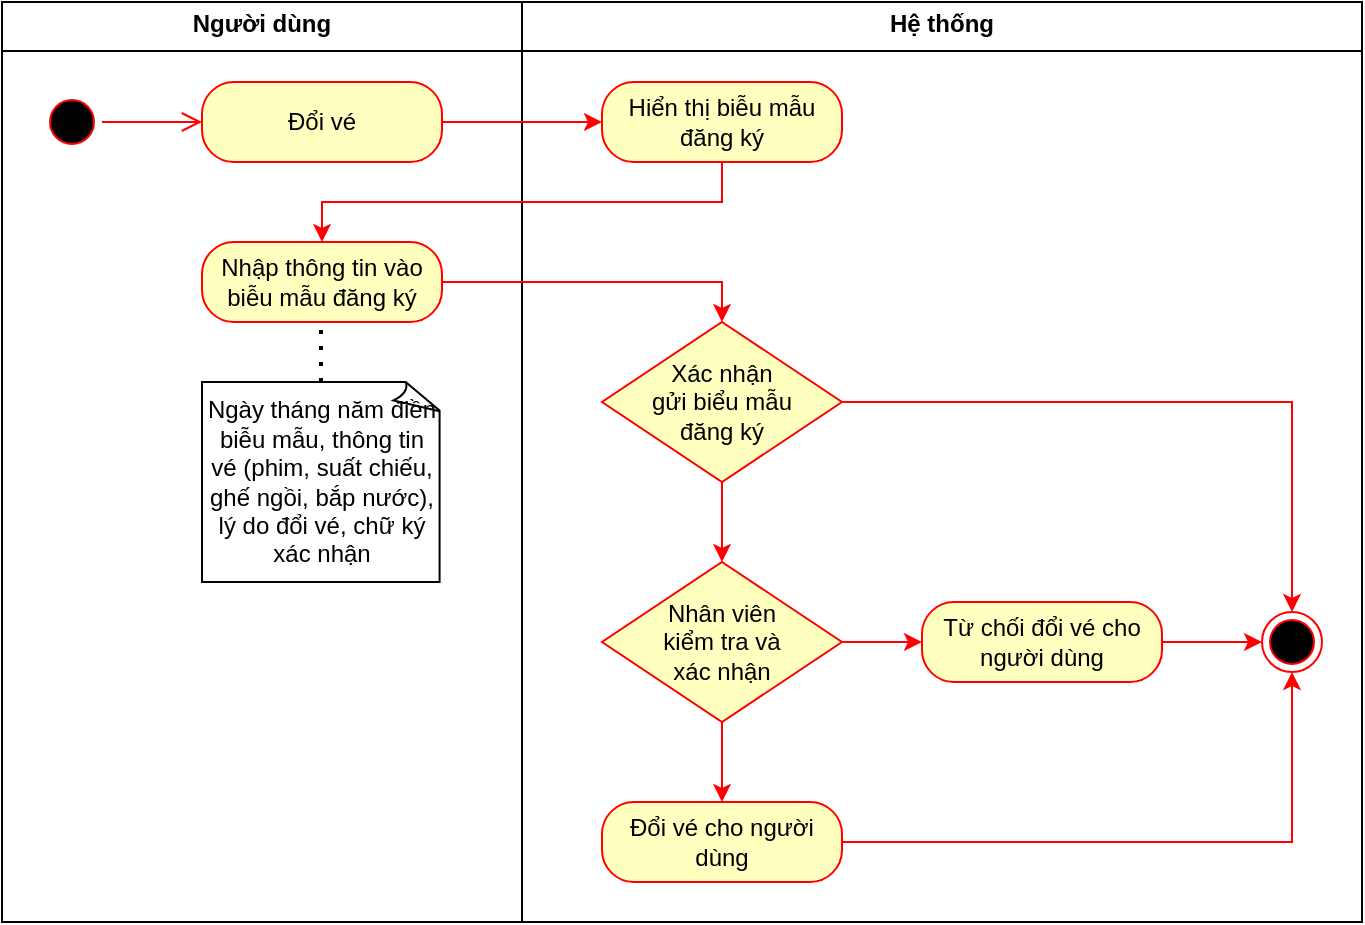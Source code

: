 <mxfile version="26.0.10">
  <diagram name="Page-1" id="uiius2fulf8UiYAYb011">
    <mxGraphModel dx="1148" dy="492" grid="1" gridSize="10" guides="1" tooltips="1" connect="1" arrows="1" fold="1" page="1" pageScale="1" pageWidth="850" pageHeight="1100" math="0" shadow="0">
      <root>
        <mxCell id="0" />
        <mxCell id="1" parent="0" />
        <mxCell id="Yent-5lCWsYAWz7rNnYV-29" value="&lt;p style=&quot;margin:0px;margin-top:4px;text-align:center;&quot;&gt;&lt;b&gt;Hệ thống&lt;/b&gt;&lt;/p&gt;&lt;hr size=&quot;1&quot; style=&quot;border-style:solid;&quot;&gt;&lt;div style=&quot;height:2px;&quot;&gt;&lt;/div&gt;" style="verticalAlign=top;align=left;overflow=fill;html=1;whiteSpace=wrap;" vertex="1" parent="1">
          <mxGeometry x="260" width="420" height="460" as="geometry" />
        </mxCell>
        <mxCell id="Yent-5lCWsYAWz7rNnYV-28" value="&lt;p style=&quot;margin:0px;margin-top:4px;text-align:center;&quot;&gt;&lt;b&gt;Người dùng&lt;/b&gt;&lt;/p&gt;&lt;hr size=&quot;1&quot; style=&quot;border-style:solid;&quot;&gt;&lt;div style=&quot;height:2px;&quot;&gt;&lt;/div&gt;" style="verticalAlign=top;align=left;overflow=fill;html=1;whiteSpace=wrap;" vertex="1" parent="1">
          <mxGeometry width="260" height="460" as="geometry" />
        </mxCell>
        <mxCell id="_DAM1CW8JAQ_HBD84cdw-2" value="" style="ellipse;html=1;shape=startState;fillColor=#000000;strokeColor=#FF0000;" parent="1" vertex="1">
          <mxGeometry x="20" y="45" width="30" height="30" as="geometry" />
        </mxCell>
        <mxCell id="_DAM1CW8JAQ_HBD84cdw-3" value="" style="edgeStyle=orthogonalEdgeStyle;html=1;verticalAlign=bottom;endArrow=open;endSize=8;strokeColor=#FF0000;rounded=0;entryX=0;entryY=0.5;entryDx=0;entryDy=0;" parent="1" source="_DAM1CW8JAQ_HBD84cdw-2" target="_DAM1CW8JAQ_HBD84cdw-5" edge="1">
          <mxGeometry relative="1" as="geometry">
            <mxPoint x="35" y="130" as="targetPoint" />
          </mxGeometry>
        </mxCell>
        <mxCell id="Yent-5lCWsYAWz7rNnYV-2" value="" style="edgeStyle=orthogonalEdgeStyle;rounded=0;orthogonalLoop=1;jettySize=auto;html=1;strokeColor=#FF0000;" edge="1" parent="1" source="_DAM1CW8JAQ_HBD84cdw-5" target="Yent-5lCWsYAWz7rNnYV-1">
          <mxGeometry relative="1" as="geometry" />
        </mxCell>
        <mxCell id="_DAM1CW8JAQ_HBD84cdw-5" value="Đổi vé" style="rounded=1;whiteSpace=wrap;html=1;arcSize=40;fontColor=#000000;fillColor=#ffffc0;strokeColor=#FF0000;" parent="1" vertex="1">
          <mxGeometry x="100" y="40" width="120" height="40" as="geometry" />
        </mxCell>
        <mxCell id="Yent-5lCWsYAWz7rNnYV-11" style="edgeStyle=orthogonalEdgeStyle;rounded=0;orthogonalLoop=1;jettySize=auto;html=1;entryX=0.5;entryY=0;entryDx=0;entryDy=0;strokeColor=#FF0000;" edge="1" parent="1" source="Yent-5lCWsYAWz7rNnYV-1" target="Yent-5lCWsYAWz7rNnYV-3">
          <mxGeometry relative="1" as="geometry">
            <mxPoint x="320" y="120" as="targetPoint" />
            <Array as="points">
              <mxPoint x="360" y="100" />
              <mxPoint x="160" y="100" />
            </Array>
          </mxGeometry>
        </mxCell>
        <mxCell id="Yent-5lCWsYAWz7rNnYV-1" value="Hiển thị biễu mẫu đăng ký" style="rounded=1;whiteSpace=wrap;html=1;arcSize=40;fontColor=#000000;fillColor=#ffffc0;strokeColor=#FF0000;" vertex="1" parent="1">
          <mxGeometry x="300" y="40" width="120" height="40" as="geometry" />
        </mxCell>
        <mxCell id="Yent-5lCWsYAWz7rNnYV-14" style="edgeStyle=orthogonalEdgeStyle;rounded=0;orthogonalLoop=1;jettySize=auto;html=1;entryX=0.5;entryY=0;entryDx=0;entryDy=0;strokeColor=#FF0000;" edge="1" parent="1" source="Yent-5lCWsYAWz7rNnYV-3" target="Yent-5lCWsYAWz7rNnYV-13">
          <mxGeometry relative="1" as="geometry" />
        </mxCell>
        <mxCell id="Yent-5lCWsYAWz7rNnYV-3" value="Nhập thông tin vào biễu mẫu đăng ký" style="rounded=1;whiteSpace=wrap;html=1;arcSize=40;fontColor=#000000;fillColor=#ffffc0;strokeColor=#FF0000;" vertex="1" parent="1">
          <mxGeometry x="100" y="120" width="120" height="40" as="geometry" />
        </mxCell>
        <mxCell id="Yent-5lCWsYAWz7rNnYV-4" value="Ngày tháng năm điền biễu mẫu, thông tin vé (phim, suất chiếu, ghế ngồi, bắp nước), lý do đổi vé, chữ ký xác nhận" style="whiteSpace=wrap;html=1;shape=mxgraph.basic.document;strokeColor=#000000;" vertex="1" parent="1">
          <mxGeometry x="100" y="190" width="120" height="100" as="geometry" />
        </mxCell>
        <mxCell id="Yent-5lCWsYAWz7rNnYV-6" value="" style="endArrow=none;dashed=1;html=1;dashPattern=1 3;strokeWidth=2;rounded=0;strokeColor=#000000;" edge="1" parent="1">
          <mxGeometry width="50" height="50" relative="1" as="geometry">
            <mxPoint x="159.5" y="190" as="sourcePoint" />
            <mxPoint x="159.5" y="160" as="targetPoint" />
          </mxGeometry>
        </mxCell>
        <mxCell id="Yent-5lCWsYAWz7rNnYV-17" value="" style="edgeStyle=orthogonalEdgeStyle;rounded=0;orthogonalLoop=1;jettySize=auto;html=1;strokeColor=#FF0000;" edge="1" parent="1" source="Yent-5lCWsYAWz7rNnYV-13" target="Yent-5lCWsYAWz7rNnYV-16">
          <mxGeometry relative="1" as="geometry" />
        </mxCell>
        <mxCell id="Yent-5lCWsYAWz7rNnYV-25" value="" style="edgeStyle=orthogonalEdgeStyle;rounded=0;orthogonalLoop=1;jettySize=auto;html=1;strokeColor=#FF0000;" edge="1" parent="1" source="Yent-5lCWsYAWz7rNnYV-13" target="Yent-5lCWsYAWz7rNnYV-23">
          <mxGeometry relative="1" as="geometry" />
        </mxCell>
        <mxCell id="Yent-5lCWsYAWz7rNnYV-13" value="Xác nhận&lt;br&gt;gửi biểu mẫu&lt;br&gt;đăng ký" style="rhombus;whiteSpace=wrap;html=1;fontColor=#000000;fillColor=#ffffc0;strokeColor=#FF0000;" vertex="1" parent="1">
          <mxGeometry x="300" y="160" width="120" height="80" as="geometry" />
        </mxCell>
        <mxCell id="Yent-5lCWsYAWz7rNnYV-20" value="" style="edgeStyle=orthogonalEdgeStyle;rounded=0;orthogonalLoop=1;jettySize=auto;html=1;strokeColor=#FF0000;" edge="1" parent="1" source="Yent-5lCWsYAWz7rNnYV-16" target="Yent-5lCWsYAWz7rNnYV-19">
          <mxGeometry relative="1" as="geometry" />
        </mxCell>
        <mxCell id="Yent-5lCWsYAWz7rNnYV-22" value="" style="edgeStyle=orthogonalEdgeStyle;rounded=0;orthogonalLoop=1;jettySize=auto;html=1;strokeColor=#FF0000;" edge="1" parent="1" source="Yent-5lCWsYAWz7rNnYV-16" target="Yent-5lCWsYAWz7rNnYV-21">
          <mxGeometry relative="1" as="geometry" />
        </mxCell>
        <mxCell id="Yent-5lCWsYAWz7rNnYV-16" value="Nhân viên&lt;div&gt;kiểm tra và&lt;/div&gt;&lt;div&gt;xác nhận&lt;/div&gt;" style="rhombus;whiteSpace=wrap;html=1;fontColor=#000000;fillColor=#ffffc0;strokeColor=#FF0000;" vertex="1" parent="1">
          <mxGeometry x="300" y="280" width="120" height="80" as="geometry" />
        </mxCell>
        <mxCell id="Yent-5lCWsYAWz7rNnYV-27" style="edgeStyle=orthogonalEdgeStyle;rounded=0;orthogonalLoop=1;jettySize=auto;html=1;entryX=0.5;entryY=1;entryDx=0;entryDy=0;strokeColor=light-dark(#FF0000,#FFFFFF);" edge="1" parent="1" source="Yent-5lCWsYAWz7rNnYV-19" target="Yent-5lCWsYAWz7rNnYV-23">
          <mxGeometry relative="1" as="geometry" />
        </mxCell>
        <mxCell id="Yent-5lCWsYAWz7rNnYV-19" value="Đổi vé cho người dùng" style="rounded=1;whiteSpace=wrap;html=1;arcSize=40;fontColor=#000000;fillColor=#ffffc0;strokeColor=#FF0000;" vertex="1" parent="1">
          <mxGeometry x="300" y="400" width="120" height="40" as="geometry" />
        </mxCell>
        <mxCell id="Yent-5lCWsYAWz7rNnYV-24" value="" style="edgeStyle=orthogonalEdgeStyle;rounded=0;orthogonalLoop=1;jettySize=auto;html=1;strokeColor=#FF0000;" edge="1" parent="1" source="Yent-5lCWsYAWz7rNnYV-21" target="Yent-5lCWsYAWz7rNnYV-23">
          <mxGeometry relative="1" as="geometry" />
        </mxCell>
        <mxCell id="Yent-5lCWsYAWz7rNnYV-21" value="Từ chối đổi vé cho người dùng" style="rounded=1;whiteSpace=wrap;html=1;arcSize=40;fontColor=#000000;fillColor=#ffffc0;strokeColor=#FF0000;" vertex="1" parent="1">
          <mxGeometry x="460" y="300" width="120" height="40" as="geometry" />
        </mxCell>
        <mxCell id="Yent-5lCWsYAWz7rNnYV-23" value="" style="ellipse;html=1;shape=endState;fillColor=#000000;strokeColor=#FF0000;" vertex="1" parent="1">
          <mxGeometry x="630" y="305" width="30" height="30" as="geometry" />
        </mxCell>
      </root>
    </mxGraphModel>
  </diagram>
</mxfile>
